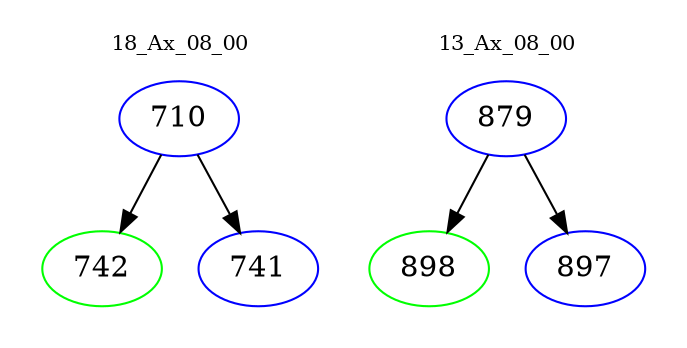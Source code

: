 digraph{
subgraph cluster_0 {
color = white
label = "18_Ax_08_00";
fontsize=10;
T0_710 [label="710", color="blue"]
T0_710 -> T0_742 [color="black"]
T0_742 [label="742", color="green"]
T0_710 -> T0_741 [color="black"]
T0_741 [label="741", color="blue"]
}
subgraph cluster_1 {
color = white
label = "13_Ax_08_00";
fontsize=10;
T1_879 [label="879", color="blue"]
T1_879 -> T1_898 [color="black"]
T1_898 [label="898", color="green"]
T1_879 -> T1_897 [color="black"]
T1_897 [label="897", color="blue"]
}
}
